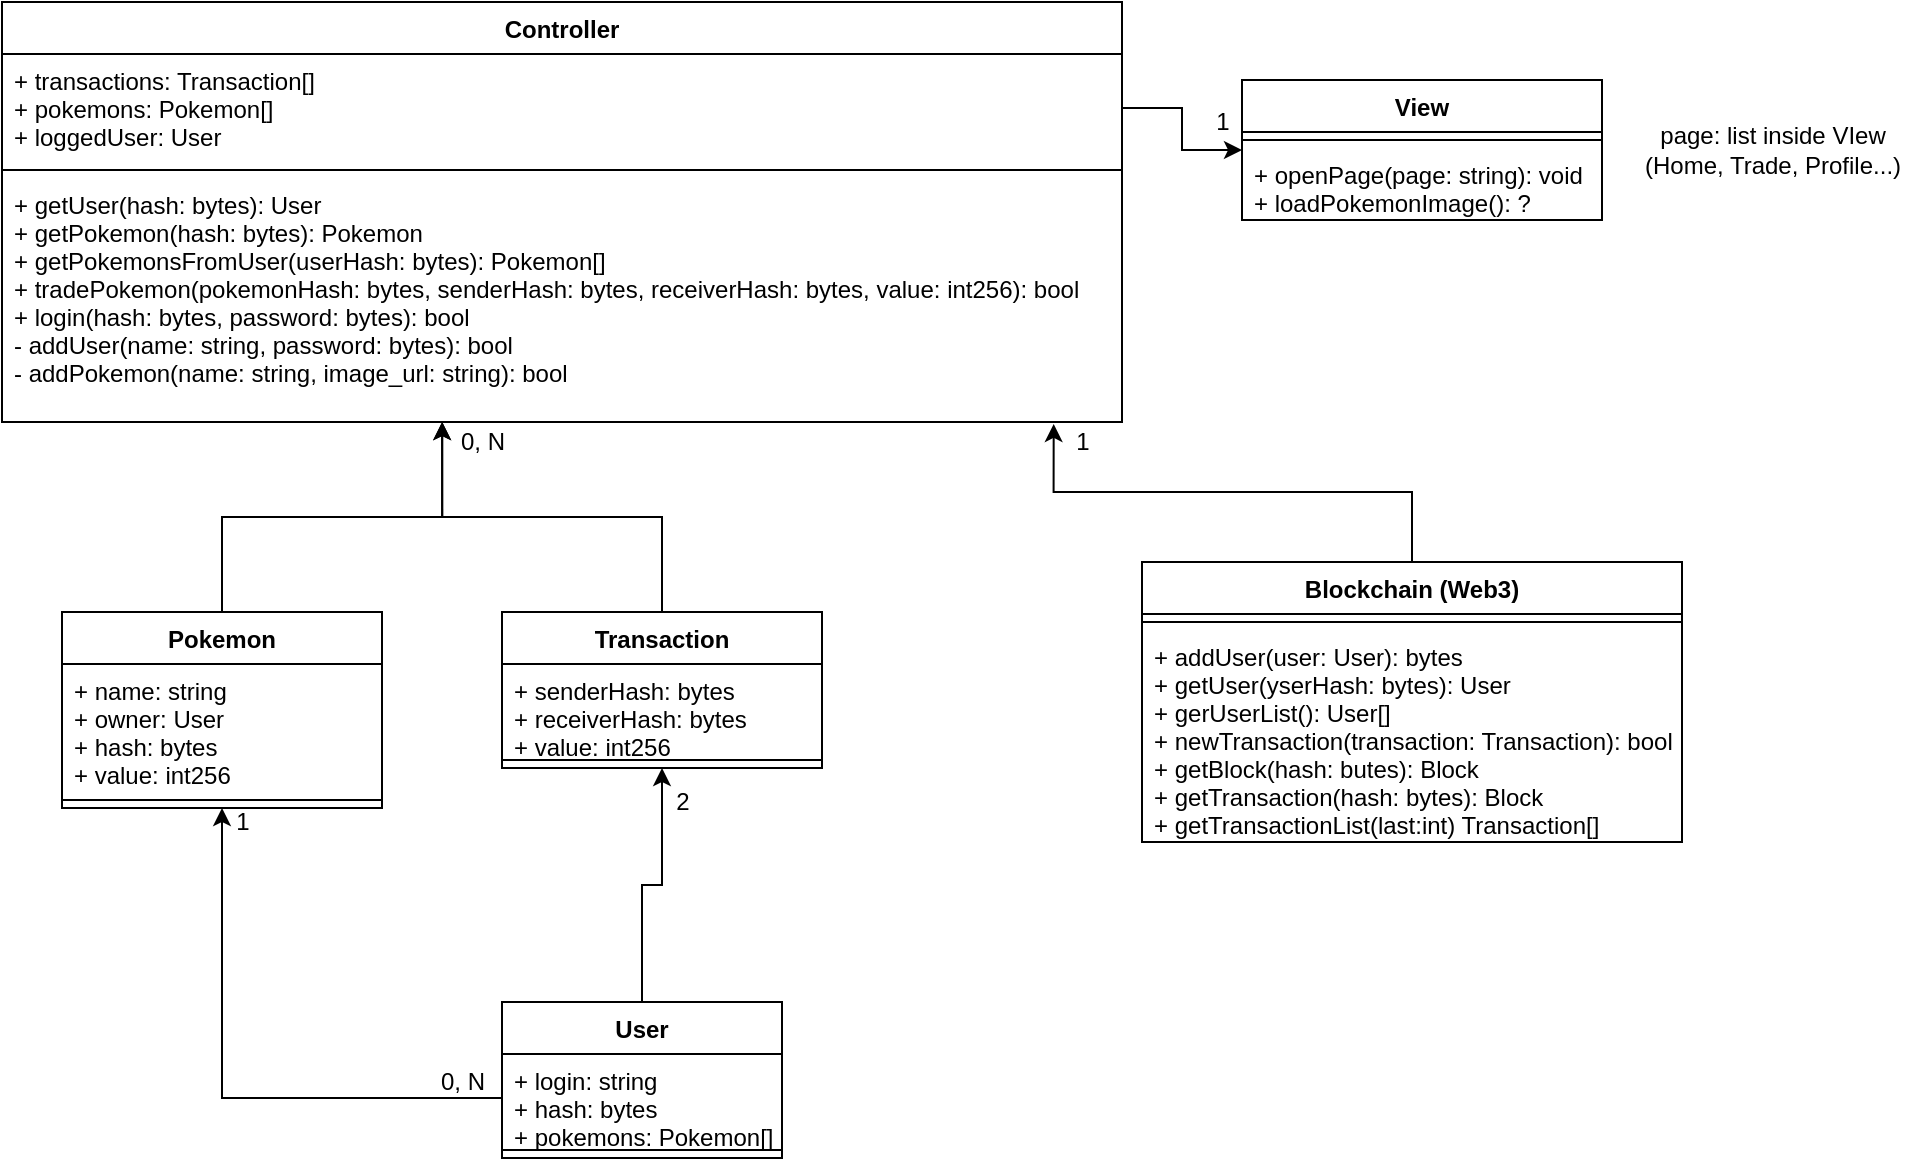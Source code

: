 <mxfile version="20.3.0" type="github">
  <diagram id="6V325mHnCnsMd1fk9BNa" name="Página-1">
    <mxGraphModel dx="868" dy="493" grid="1" gridSize="10" guides="1" tooltips="1" connect="1" arrows="1" fold="1" page="1" pageScale="1" pageWidth="827" pageHeight="1169" math="0" shadow="0">
      <root>
        <mxCell id="0" />
        <mxCell id="1" parent="0" />
        <mxCell id="X7pOwtktscXURmsXRaJt-1" value="Controller" style="swimlane;fontStyle=1;align=center;verticalAlign=top;childLayout=stackLayout;horizontal=1;startSize=26;horizontalStack=0;resizeParent=1;resizeParentMax=0;resizeLast=0;collapsible=1;marginBottom=0;" parent="1" vertex="1">
          <mxGeometry x="130" y="190" width="560" height="210" as="geometry" />
        </mxCell>
        <mxCell id="X7pOwtktscXURmsXRaJt-2" value="+ transactions: Transaction[]&#xa;+ pokemons: Pokemon[]&#xa;+ loggedUser: User" style="text;strokeColor=none;fillColor=none;align=left;verticalAlign=top;spacingLeft=4;spacingRight=4;overflow=hidden;rotatable=0;points=[[0,0.5],[1,0.5]];portConstraint=eastwest;" parent="X7pOwtktscXURmsXRaJt-1" vertex="1">
          <mxGeometry y="26" width="560" height="54" as="geometry" />
        </mxCell>
        <mxCell id="X7pOwtktscXURmsXRaJt-3" value="" style="line;strokeWidth=1;fillColor=none;align=left;verticalAlign=middle;spacingTop=-1;spacingLeft=3;spacingRight=3;rotatable=0;labelPosition=right;points=[];portConstraint=eastwest;strokeColor=inherit;" parent="X7pOwtktscXURmsXRaJt-1" vertex="1">
          <mxGeometry y="80" width="560" height="8" as="geometry" />
        </mxCell>
        <mxCell id="X7pOwtktscXURmsXRaJt-4" value="+ getUser(hash: bytes): User&#xa;+ getPokemon(hash: bytes): Pokemon&#xa;+ getPokemonsFromUser(userHash: bytes): Pokemon[]&#xa;+ tradePokemon(pokemonHash: bytes, senderHash: bytes, receiverHash: bytes, value: int256): bool&#xa;+ login(hash: bytes, password: bytes): bool&#xa;- addUser(name: string, password: bytes): bool&#xa;- addPokemon(name: string, image_url: string): bool" style="text;strokeColor=none;fillColor=none;align=left;verticalAlign=top;spacingLeft=4;spacingRight=4;overflow=hidden;rotatable=0;points=[[0,0.5],[1,0.5]];portConstraint=eastwest;" parent="X7pOwtktscXURmsXRaJt-1" vertex="1">
          <mxGeometry y="88" width="560" height="122" as="geometry" />
        </mxCell>
        <mxCell id="X7pOwtktscXURmsXRaJt-26" style="edgeStyle=orthogonalEdgeStyle;rounded=0;orthogonalLoop=1;jettySize=auto;html=1;entryX=0.393;entryY=1;entryDx=0;entryDy=0;entryPerimeter=0;" parent="1" source="X7pOwtktscXURmsXRaJt-5" target="X7pOwtktscXURmsXRaJt-4" edge="1">
          <mxGeometry relative="1" as="geometry" />
        </mxCell>
        <mxCell id="X7pOwtktscXURmsXRaJt-5" value="Pokemon" style="swimlane;fontStyle=1;align=center;verticalAlign=top;childLayout=stackLayout;horizontal=1;startSize=26;horizontalStack=0;resizeParent=1;resizeParentMax=0;resizeLast=0;collapsible=1;marginBottom=0;" parent="1" vertex="1">
          <mxGeometry x="160" y="495" width="160" height="98" as="geometry" />
        </mxCell>
        <mxCell id="X7pOwtktscXURmsXRaJt-6" value="+ name: string&#xa;+ owner: User&#xa;+ hash: bytes&#xa;+ value: int256" style="text;strokeColor=none;fillColor=none;align=left;verticalAlign=top;spacingLeft=4;spacingRight=4;overflow=hidden;rotatable=0;points=[[0,0.5],[1,0.5]];portConstraint=eastwest;" parent="X7pOwtktscXURmsXRaJt-5" vertex="1">
          <mxGeometry y="26" width="160" height="64" as="geometry" />
        </mxCell>
        <mxCell id="X7pOwtktscXURmsXRaJt-7" value="" style="line;strokeWidth=1;fillColor=none;align=left;verticalAlign=middle;spacingTop=-1;spacingLeft=3;spacingRight=3;rotatable=0;labelPosition=right;points=[];portConstraint=eastwest;strokeColor=inherit;" parent="X7pOwtktscXURmsXRaJt-5" vertex="1">
          <mxGeometry y="90" width="160" height="8" as="geometry" />
        </mxCell>
        <mxCell id="X7pOwtktscXURmsXRaJt-28" style="edgeStyle=orthogonalEdgeStyle;rounded=0;orthogonalLoop=1;jettySize=auto;html=1;entryX=0.393;entryY=1;entryDx=0;entryDy=0;entryPerimeter=0;" parent="1" source="X7pOwtktscXURmsXRaJt-9" target="X7pOwtktscXURmsXRaJt-4" edge="1">
          <mxGeometry relative="1" as="geometry" />
        </mxCell>
        <mxCell id="X7pOwtktscXURmsXRaJt-9" value="Transaction" style="swimlane;fontStyle=1;align=center;verticalAlign=top;childLayout=stackLayout;horizontal=1;startSize=26;horizontalStack=0;resizeParent=1;resizeParentMax=0;resizeLast=0;collapsible=1;marginBottom=0;" parent="1" vertex="1">
          <mxGeometry x="380" y="495" width="160" height="78" as="geometry" />
        </mxCell>
        <mxCell id="X7pOwtktscXURmsXRaJt-10" value="+ senderHash: bytes&#xa;+ receiverHash: bytes&#xa;+ value: int256" style="text;strokeColor=none;fillColor=none;align=left;verticalAlign=top;spacingLeft=4;spacingRight=4;overflow=hidden;rotatable=0;points=[[0,0.5],[1,0.5]];portConstraint=eastwest;" parent="X7pOwtktscXURmsXRaJt-9" vertex="1">
          <mxGeometry y="26" width="160" height="44" as="geometry" />
        </mxCell>
        <mxCell id="X7pOwtktscXURmsXRaJt-11" value="" style="line;strokeWidth=1;fillColor=none;align=left;verticalAlign=middle;spacingTop=-1;spacingLeft=3;spacingRight=3;rotatable=0;labelPosition=right;points=[];portConstraint=eastwest;strokeColor=inherit;" parent="X7pOwtktscXURmsXRaJt-9" vertex="1">
          <mxGeometry y="70" width="160" height="8" as="geometry" />
        </mxCell>
        <mxCell id="X7pOwtktscXURmsXRaJt-29" style="edgeStyle=orthogonalEdgeStyle;rounded=0;orthogonalLoop=1;jettySize=auto;html=1;entryX=0.939;entryY=1.008;entryDx=0;entryDy=0;entryPerimeter=0;" parent="1" source="X7pOwtktscXURmsXRaJt-13" target="X7pOwtktscXURmsXRaJt-4" edge="1">
          <mxGeometry relative="1" as="geometry" />
        </mxCell>
        <mxCell id="X7pOwtktscXURmsXRaJt-13" value="Blockchain (Web3)" style="swimlane;fontStyle=1;align=center;verticalAlign=top;childLayout=stackLayout;horizontal=1;startSize=26;horizontalStack=0;resizeParent=1;resizeParentMax=0;resizeLast=0;collapsible=1;marginBottom=0;" parent="1" vertex="1">
          <mxGeometry x="700" y="470" width="270" height="140" as="geometry" />
        </mxCell>
        <mxCell id="X7pOwtktscXURmsXRaJt-15" value="" style="line;strokeWidth=1;fillColor=none;align=left;verticalAlign=middle;spacingTop=-1;spacingLeft=3;spacingRight=3;rotatable=0;labelPosition=right;points=[];portConstraint=eastwest;strokeColor=inherit;" parent="X7pOwtktscXURmsXRaJt-13" vertex="1">
          <mxGeometry y="26" width="270" height="8" as="geometry" />
        </mxCell>
        <mxCell id="X7pOwtktscXURmsXRaJt-16" value="+ addUser(user: User): bytes&#xa;+ getUser(yserHash: bytes): User&#xa;+ gerUserList(): User[]&#xa;+ newTransaction(transaction: Transaction): bool&#xa;+ getBlock(hash: butes): Block&#xa;+ getTransaction(hash: bytes): Block&#xa;+ getTransactionList(last:int) Transaction[]&#xa;" style="text;strokeColor=none;fillColor=none;align=left;verticalAlign=top;spacingLeft=4;spacingRight=4;overflow=hidden;rotatable=0;points=[[0,0.5],[1,0.5]];portConstraint=eastwest;" parent="X7pOwtktscXURmsXRaJt-13" vertex="1">
          <mxGeometry y="34" width="270" height="106" as="geometry" />
        </mxCell>
        <mxCell id="X7pOwtktscXURmsXRaJt-34" style="edgeStyle=orthogonalEdgeStyle;rounded=0;orthogonalLoop=1;jettySize=auto;html=1;" parent="1" source="X7pOwtktscXURmsXRaJt-17" target="X7pOwtktscXURmsXRaJt-9" edge="1">
          <mxGeometry relative="1" as="geometry" />
        </mxCell>
        <mxCell id="X7pOwtktscXURmsXRaJt-17" value="User" style="swimlane;fontStyle=1;align=center;verticalAlign=top;childLayout=stackLayout;horizontal=1;startSize=26;horizontalStack=0;resizeParent=1;resizeParentMax=0;resizeLast=0;collapsible=1;marginBottom=0;" parent="1" vertex="1">
          <mxGeometry x="380" y="690" width="140" height="78" as="geometry" />
        </mxCell>
        <mxCell id="X7pOwtktscXURmsXRaJt-18" value="+ login: string&#xa;+ hash: bytes&#xa;+ pokemons: Pokemon[]" style="text;strokeColor=none;fillColor=none;align=left;verticalAlign=top;spacingLeft=4;spacingRight=4;overflow=hidden;rotatable=0;points=[[0,0.5],[1,0.5]];portConstraint=eastwest;" parent="X7pOwtktscXURmsXRaJt-17" vertex="1">
          <mxGeometry y="26" width="140" height="44" as="geometry" />
        </mxCell>
        <mxCell id="X7pOwtktscXURmsXRaJt-19" value="" style="line;strokeWidth=1;fillColor=none;align=left;verticalAlign=middle;spacingTop=-1;spacingLeft=3;spacingRight=3;rotatable=0;labelPosition=right;points=[];portConstraint=eastwest;strokeColor=inherit;" parent="X7pOwtktscXURmsXRaJt-17" vertex="1">
          <mxGeometry y="70" width="140" height="8" as="geometry" />
        </mxCell>
        <mxCell id="X7pOwtktscXURmsXRaJt-21" value="View" style="swimlane;fontStyle=1;align=center;verticalAlign=top;childLayout=stackLayout;horizontal=1;startSize=26;horizontalStack=0;resizeParent=1;resizeParentMax=0;resizeLast=0;collapsible=1;marginBottom=0;" parent="1" vertex="1">
          <mxGeometry x="750" y="229" width="180" height="70" as="geometry" />
        </mxCell>
        <mxCell id="X7pOwtktscXURmsXRaJt-23" value="" style="line;strokeWidth=1;fillColor=none;align=left;verticalAlign=middle;spacingTop=-1;spacingLeft=3;spacingRight=3;rotatable=0;labelPosition=right;points=[];portConstraint=eastwest;strokeColor=inherit;" parent="X7pOwtktscXURmsXRaJt-21" vertex="1">
          <mxGeometry y="26" width="180" height="8" as="geometry" />
        </mxCell>
        <mxCell id="X7pOwtktscXURmsXRaJt-24" value="+ openPage(page: string): void&#xa;+ loadPokemonImage(): ?" style="text;strokeColor=none;fillColor=none;align=left;verticalAlign=top;spacingLeft=4;spacingRight=4;overflow=hidden;rotatable=0;points=[[0,0.5],[1,0.5]];portConstraint=eastwest;" parent="X7pOwtktscXURmsXRaJt-21" vertex="1">
          <mxGeometry y="34" width="180" height="36" as="geometry" />
        </mxCell>
        <mxCell id="X7pOwtktscXURmsXRaJt-25" value="page: list inside VIew&lt;br&gt;(Home, Trade, Profile...)" style="text;html=1;align=center;verticalAlign=middle;resizable=0;points=[];autosize=1;strokeColor=none;fillColor=none;" parent="1" vertex="1">
          <mxGeometry x="940" y="244" width="150" height="40" as="geometry" />
        </mxCell>
        <mxCell id="X7pOwtktscXURmsXRaJt-27" value="0, N" style="text;html=1;align=center;verticalAlign=middle;resizable=0;points=[];autosize=1;strokeColor=none;fillColor=none;" parent="1" vertex="1">
          <mxGeometry x="345" y="395" width="50" height="30" as="geometry" />
        </mxCell>
        <mxCell id="X7pOwtktscXURmsXRaJt-30" value="1&lt;br&gt;" style="text;html=1;align=center;verticalAlign=middle;resizable=0;points=[];autosize=1;strokeColor=none;fillColor=none;" parent="1" vertex="1">
          <mxGeometry x="655" y="395" width="30" height="30" as="geometry" />
        </mxCell>
        <mxCell id="X7pOwtktscXURmsXRaJt-31" style="edgeStyle=orthogonalEdgeStyle;rounded=0;orthogonalLoop=1;jettySize=auto;html=1;" parent="1" source="X7pOwtktscXURmsXRaJt-2" target="X7pOwtktscXURmsXRaJt-21" edge="1">
          <mxGeometry relative="1" as="geometry" />
        </mxCell>
        <mxCell id="X7pOwtktscXURmsXRaJt-32" value="1" style="text;html=1;align=center;verticalAlign=middle;resizable=0;points=[];autosize=1;strokeColor=none;fillColor=none;" parent="1" vertex="1">
          <mxGeometry x="725" y="235" width="30" height="30" as="geometry" />
        </mxCell>
        <mxCell id="X7pOwtktscXURmsXRaJt-33" style="edgeStyle=orthogonalEdgeStyle;rounded=0;orthogonalLoop=1;jettySize=auto;html=1;" parent="1" source="X7pOwtktscXURmsXRaJt-18" target="X7pOwtktscXURmsXRaJt-5" edge="1">
          <mxGeometry relative="1" as="geometry" />
        </mxCell>
        <mxCell id="X7pOwtktscXURmsXRaJt-35" value="1" style="text;html=1;align=center;verticalAlign=middle;resizable=0;points=[];autosize=1;strokeColor=none;fillColor=none;" parent="1" vertex="1">
          <mxGeometry x="235" y="585" width="30" height="30" as="geometry" />
        </mxCell>
        <mxCell id="X7pOwtktscXURmsXRaJt-36" value="2" style="text;html=1;align=center;verticalAlign=middle;resizable=0;points=[];autosize=1;strokeColor=none;fillColor=none;" parent="1" vertex="1">
          <mxGeometry x="455" y="575" width="30" height="30" as="geometry" />
        </mxCell>
        <mxCell id="X7pOwtktscXURmsXRaJt-37" value="0, N" style="text;html=1;align=center;verticalAlign=middle;resizable=0;points=[];autosize=1;strokeColor=none;fillColor=none;" parent="1" vertex="1">
          <mxGeometry x="335" y="715" width="50" height="30" as="geometry" />
        </mxCell>
      </root>
    </mxGraphModel>
  </diagram>
</mxfile>
